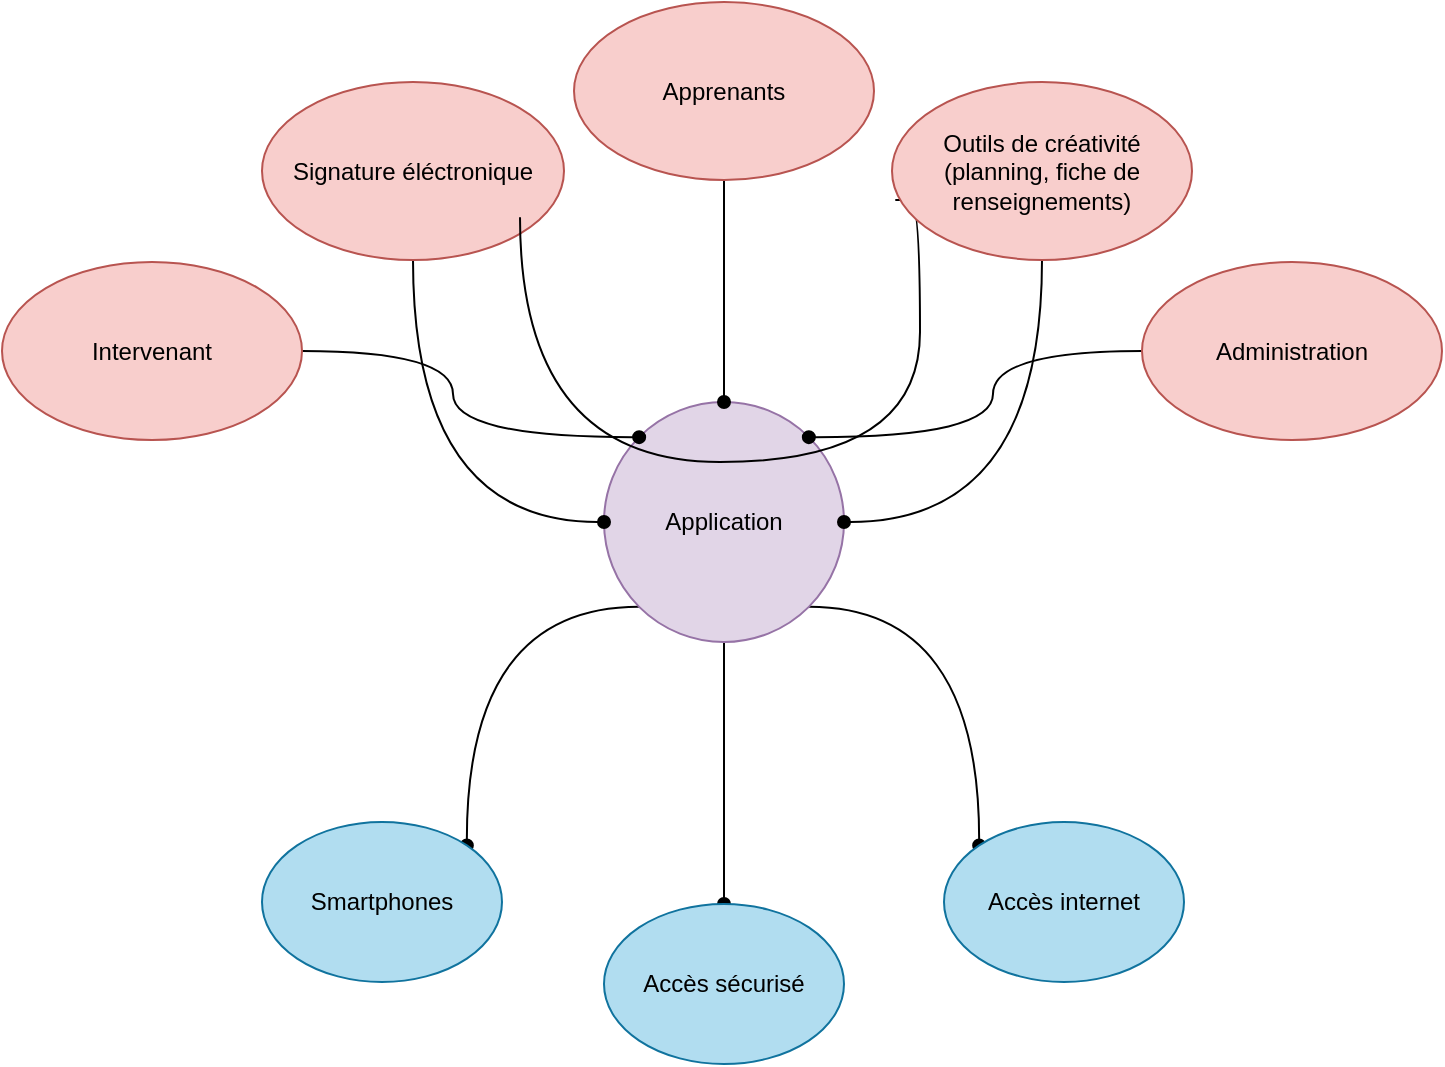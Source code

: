 <mxfile version="20.4.0" type="github">
  <diagram id="kRn0oJuTtB-_jacdjP4z" name="Page-1">
    <mxGraphModel dx="1038" dy="617" grid="1" gridSize="10" guides="1" tooltips="1" connect="1" arrows="1" fold="1" page="1" pageScale="1" pageWidth="827" pageHeight="1169" math="0" shadow="0">
      <root>
        <mxCell id="0" />
        <mxCell id="1" parent="0" />
        <mxCell id="7VTbb_rgQeG7kAdWoUg8-24" style="edgeStyle=orthogonalEdgeStyle;curved=1;orthogonalLoop=1;jettySize=auto;html=1;exitX=0;exitY=1;exitDx=0;exitDy=0;entryX=1;entryY=0;entryDx=0;entryDy=0;strokeColor=default;endArrow=oval;endFill=1;" edge="1" parent="1" source="7VTbb_rgQeG7kAdWoUg8-1" target="7VTbb_rgQeG7kAdWoUg8-3">
          <mxGeometry relative="1" as="geometry" />
        </mxCell>
        <mxCell id="7VTbb_rgQeG7kAdWoUg8-25" style="edgeStyle=orthogonalEdgeStyle;curved=1;orthogonalLoop=1;jettySize=auto;html=1;exitX=1;exitY=1;exitDx=0;exitDy=0;entryX=0;entryY=0;entryDx=0;entryDy=0;strokeColor=default;endArrow=oval;endFill=1;" edge="1" parent="1" source="7VTbb_rgQeG7kAdWoUg8-1" target="7VTbb_rgQeG7kAdWoUg8-4">
          <mxGeometry relative="1" as="geometry" />
        </mxCell>
        <mxCell id="7VTbb_rgQeG7kAdWoUg8-26" style="edgeStyle=orthogonalEdgeStyle;curved=1;orthogonalLoop=1;jettySize=auto;html=1;exitX=0.5;exitY=1;exitDx=0;exitDy=0;entryX=0.5;entryY=0;entryDx=0;entryDy=0;strokeColor=default;endArrow=oval;endFill=1;" edge="1" parent="1" source="7VTbb_rgQeG7kAdWoUg8-1" target="7VTbb_rgQeG7kAdWoUg8-23">
          <mxGeometry relative="1" as="geometry" />
        </mxCell>
        <mxCell id="7VTbb_rgQeG7kAdWoUg8-1" value="Application" style="ellipse;whiteSpace=wrap;html=1;aspect=fixed;fillColor=#e1d5e7;strokeColor=#9673a6;" vertex="1" parent="1">
          <mxGeometry x="341" y="230" width="120" height="120" as="geometry" />
        </mxCell>
        <mxCell id="7VTbb_rgQeG7kAdWoUg8-19" style="edgeStyle=orthogonalEdgeStyle;curved=1;orthogonalLoop=1;jettySize=auto;html=1;exitX=0.5;exitY=1;exitDx=0;exitDy=0;entryX=0;entryY=0.5;entryDx=0;entryDy=0;strokeColor=default;endArrow=oval;endFill=1;" edge="1" parent="1" source="7VTbb_rgQeG7kAdWoUg8-2" target="7VTbb_rgQeG7kAdWoUg8-1">
          <mxGeometry relative="1" as="geometry" />
        </mxCell>
        <mxCell id="7VTbb_rgQeG7kAdWoUg8-2" value="Signature éléctronique" style="ellipse;whiteSpace=wrap;html=1;fillColor=#f8cecc;strokeColor=#b85450;" vertex="1" parent="1">
          <mxGeometry x="170" y="70" width="151" height="89" as="geometry" />
        </mxCell>
        <mxCell id="7VTbb_rgQeG7kAdWoUg8-3" value="Smartphones" style="ellipse;whiteSpace=wrap;html=1;fillColor=#b1ddf0;strokeColor=#10739e;" vertex="1" parent="1">
          <mxGeometry x="170" y="440" width="120" height="80" as="geometry" />
        </mxCell>
        <mxCell id="7VTbb_rgQeG7kAdWoUg8-4" value="Accès internet" style="ellipse;whiteSpace=wrap;html=1;fillColor=#b1ddf0;strokeColor=#10739e;" vertex="1" parent="1">
          <mxGeometry x="511" y="440" width="120" height="80" as="geometry" />
        </mxCell>
        <mxCell id="7VTbb_rgQeG7kAdWoUg8-18" style="edgeStyle=orthogonalEdgeStyle;curved=1;orthogonalLoop=1;jettySize=auto;html=1;exitX=0.5;exitY=1;exitDx=0;exitDy=0;entryX=1;entryY=0.5;entryDx=0;entryDy=0;strokeColor=default;endArrow=oval;endFill=1;" edge="1" parent="1" source="7VTbb_rgQeG7kAdWoUg8-5" target="7VTbb_rgQeG7kAdWoUg8-1">
          <mxGeometry relative="1" as="geometry" />
        </mxCell>
        <mxCell id="7VTbb_rgQeG7kAdWoUg8-27" style="edgeStyle=orthogonalEdgeStyle;curved=1;orthogonalLoop=1;jettySize=auto;html=1;exitX=0.011;exitY=0.663;exitDx=0;exitDy=0;strokeColor=default;exitPerimeter=0;endArrow=none;endFill=0;" edge="1" parent="1" source="7VTbb_rgQeG7kAdWoUg8-5">
          <mxGeometry relative="1" as="geometry">
            <mxPoint x="474.2" y="128.206" as="sourcePoint" />
            <mxPoint x="299" y="137.63" as="targetPoint" />
            <Array as="points">
              <mxPoint x="492" y="128" />
              <mxPoint x="490" y="128" />
              <mxPoint x="490" y="130" />
              <mxPoint x="499" y="130" />
              <mxPoint x="499" y="260" />
              <mxPoint x="299" y="260" />
            </Array>
          </mxGeometry>
        </mxCell>
        <mxCell id="7VTbb_rgQeG7kAdWoUg8-5" value="&lt;span style=&quot;&quot;&gt;	&lt;/span&gt;Outils de créativité (planning, fiche de renseignements)" style="ellipse;whiteSpace=wrap;html=1;fillColor=#f8cecc;strokeColor=#b85450;" vertex="1" parent="1">
          <mxGeometry x="485" y="70" width="150" height="89" as="geometry" />
        </mxCell>
        <mxCell id="7VTbb_rgQeG7kAdWoUg8-23" value="Accès sécurisé" style="ellipse;whiteSpace=wrap;html=1;fillColor=#b1ddf0;strokeColor=#10739e;" vertex="1" parent="1">
          <mxGeometry x="341" y="481" width="120" height="80" as="geometry" />
        </mxCell>
        <mxCell id="7VTbb_rgQeG7kAdWoUg8-30" style="edgeStyle=orthogonalEdgeStyle;curved=1;orthogonalLoop=1;jettySize=auto;html=1;exitX=0.5;exitY=1;exitDx=0;exitDy=0;entryX=0.5;entryY=0;entryDx=0;entryDy=0;strokeColor=default;endArrow=oval;endFill=1;" edge="1" parent="1" source="7VTbb_rgQeG7kAdWoUg8-29" target="7VTbb_rgQeG7kAdWoUg8-1">
          <mxGeometry relative="1" as="geometry" />
        </mxCell>
        <mxCell id="7VTbb_rgQeG7kAdWoUg8-29" value="Apprenants" style="ellipse;whiteSpace=wrap;html=1;fillColor=#f8cecc;strokeColor=#b85450;" vertex="1" parent="1">
          <mxGeometry x="326" y="30" width="150" height="89" as="geometry" />
        </mxCell>
        <mxCell id="7VTbb_rgQeG7kAdWoUg8-36" style="edgeStyle=orthogonalEdgeStyle;curved=1;orthogonalLoop=1;jettySize=auto;html=1;exitX=1;exitY=0.5;exitDx=0;exitDy=0;entryX=0;entryY=0;entryDx=0;entryDy=0;strokeColor=default;endArrow=oval;endFill=1;" edge="1" parent="1" source="7VTbb_rgQeG7kAdWoUg8-31" target="7VTbb_rgQeG7kAdWoUg8-1">
          <mxGeometry relative="1" as="geometry" />
        </mxCell>
        <mxCell id="7VTbb_rgQeG7kAdWoUg8-31" value="Intervenant" style="ellipse;whiteSpace=wrap;html=1;fillColor=#f8cecc;strokeColor=#b85450;" vertex="1" parent="1">
          <mxGeometry x="40" y="160" width="150" height="89" as="geometry" />
        </mxCell>
        <mxCell id="7VTbb_rgQeG7kAdWoUg8-35" style="edgeStyle=orthogonalEdgeStyle;curved=1;orthogonalLoop=1;jettySize=auto;html=1;exitX=0;exitY=0.5;exitDx=0;exitDy=0;entryX=1;entryY=0;entryDx=0;entryDy=0;strokeColor=default;endArrow=oval;endFill=1;" edge="1" parent="1" source="7VTbb_rgQeG7kAdWoUg8-32" target="7VTbb_rgQeG7kAdWoUg8-1">
          <mxGeometry relative="1" as="geometry" />
        </mxCell>
        <mxCell id="7VTbb_rgQeG7kAdWoUg8-32" value="Administration" style="ellipse;whiteSpace=wrap;html=1;fillColor=#f8cecc;strokeColor=#b85450;" vertex="1" parent="1">
          <mxGeometry x="610" y="160" width="150" height="89" as="geometry" />
        </mxCell>
      </root>
    </mxGraphModel>
  </diagram>
</mxfile>
